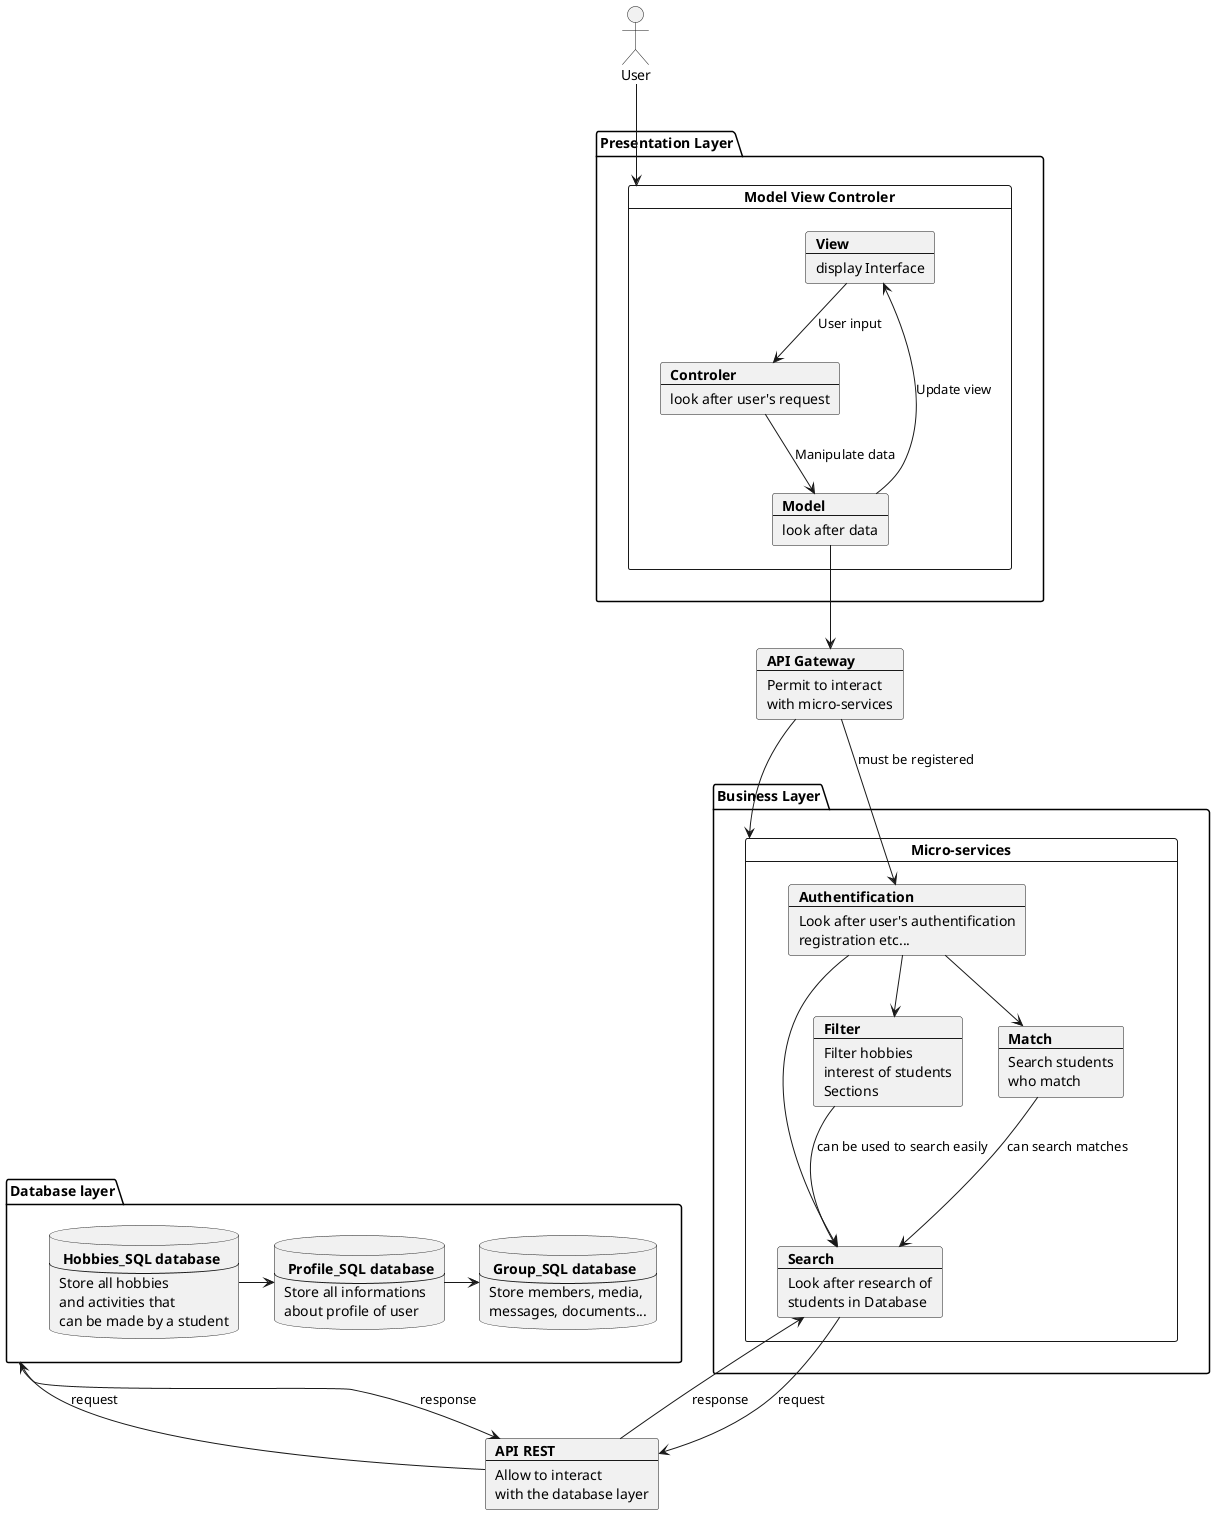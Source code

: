 @startuml
actor User
package "Presentation Layer" {
card "Model View Controler" as MVC {
    card View [
    <b>View
    ----
    display Interface
    ]
    card Model [
    <b>Model
    ----
    look after data
    ]
    card Controler [
    <b>Controler
    ----
    look after user's request
    ]
    View --> Controler : User input
    Controler --> Model : Manipulate data
    Model --> View : Update view
}
}
card api [
    <b>API Gateway
    ---
    Permit to interact
    with micro-services
]
Model --> api
package "Database layer" as db {
    database user [
        <b> Profile_SQL database
        ---
        Store all informations
        about profile of user
    ]
    database hobbies [
        <b> Hobbies_SQL database
        ---
        Store all hobbies
        and activities that
        can be made by a student
    ]
    database group [
        <b> Group_SQL database
        ---
        Store members, media,
        messages, documents...
    ]
    hobbies -> user
    user -> group
}
package "Business Layer" {
card "Micro-services" as MS {
    card auth [
        <b>Authentification
        ----
        Look after user's authentification
        registration etc...
    ]
    card search [
        <b>Search
        ---
        Look after research of
        students in Database
    ]
    card filter [
        <b>Filter
        ---
        Filter hobbies
        interest of students
        Sections
    ]
    card match [
        <b>Match
        ---
        Search students
        who match
    ]

}
}
card rest [
    <b>API REST
    ---
    Allow to interact
    with the database layer
]

db --> rest: response
rest --> db: request
search --> rest: request
rest --> search: response
api --> MS

match --> search : can search matches
filter --> search : can be used to search easily
api --> auth : must be registered
auth --> search
auth --> filter
auth --> match
User --> MVC

@enduml